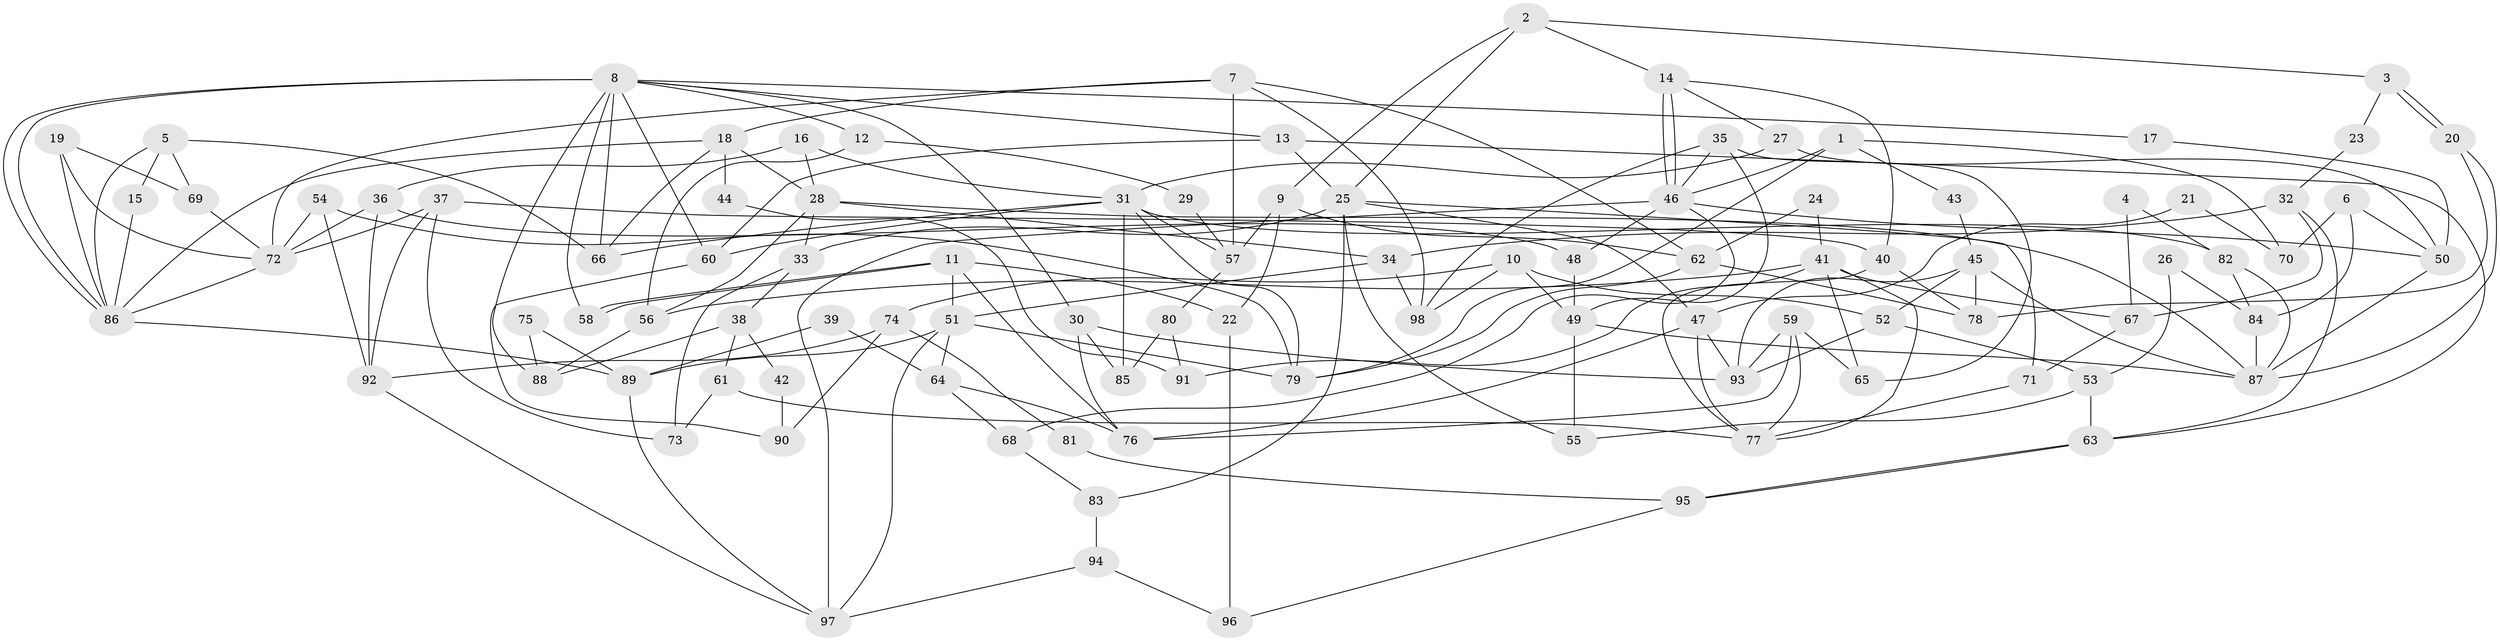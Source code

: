 // Generated by graph-tools (version 1.1) at 2025/02/03/09/25 03:02:09]
// undirected, 98 vertices, 196 edges
graph export_dot {
graph [start="1"]
  node [color=gray90,style=filled];
  1;
  2;
  3;
  4;
  5;
  6;
  7;
  8;
  9;
  10;
  11;
  12;
  13;
  14;
  15;
  16;
  17;
  18;
  19;
  20;
  21;
  22;
  23;
  24;
  25;
  26;
  27;
  28;
  29;
  30;
  31;
  32;
  33;
  34;
  35;
  36;
  37;
  38;
  39;
  40;
  41;
  42;
  43;
  44;
  45;
  46;
  47;
  48;
  49;
  50;
  51;
  52;
  53;
  54;
  55;
  56;
  57;
  58;
  59;
  60;
  61;
  62;
  63;
  64;
  65;
  66;
  67;
  68;
  69;
  70;
  71;
  72;
  73;
  74;
  75;
  76;
  77;
  78;
  79;
  80;
  81;
  82;
  83;
  84;
  85;
  86;
  87;
  88;
  89;
  90;
  91;
  92;
  93;
  94;
  95;
  96;
  97;
  98;
  1 -- 46;
  1 -- 79;
  1 -- 43;
  1 -- 70;
  2 -- 25;
  2 -- 14;
  2 -- 3;
  2 -- 9;
  3 -- 20;
  3 -- 20;
  3 -- 23;
  4 -- 82;
  4 -- 67;
  5 -- 66;
  5 -- 86;
  5 -- 15;
  5 -- 69;
  6 -- 50;
  6 -- 84;
  6 -- 70;
  7 -- 18;
  7 -- 62;
  7 -- 57;
  7 -- 72;
  7 -- 98;
  8 -- 60;
  8 -- 86;
  8 -- 86;
  8 -- 12;
  8 -- 13;
  8 -- 17;
  8 -- 30;
  8 -- 58;
  8 -- 66;
  8 -- 88;
  9 -- 62;
  9 -- 22;
  9 -- 57;
  10 -- 49;
  10 -- 98;
  10 -- 52;
  10 -- 74;
  11 -- 76;
  11 -- 58;
  11 -- 58;
  11 -- 22;
  11 -- 51;
  12 -- 56;
  12 -- 29;
  13 -- 63;
  13 -- 25;
  13 -- 60;
  14 -- 46;
  14 -- 46;
  14 -- 27;
  14 -- 40;
  15 -- 86;
  16 -- 28;
  16 -- 31;
  16 -- 36;
  17 -- 50;
  18 -- 66;
  18 -- 86;
  18 -- 28;
  18 -- 44;
  19 -- 72;
  19 -- 69;
  19 -- 86;
  20 -- 87;
  20 -- 78;
  21 -- 47;
  21 -- 70;
  22 -- 96;
  23 -- 32;
  24 -- 41;
  24 -- 62;
  25 -- 71;
  25 -- 33;
  25 -- 47;
  25 -- 55;
  25 -- 83;
  26 -- 84;
  26 -- 53;
  27 -- 31;
  27 -- 50;
  28 -- 87;
  28 -- 33;
  28 -- 34;
  28 -- 56;
  29 -- 57;
  30 -- 76;
  30 -- 85;
  30 -- 93;
  31 -- 79;
  31 -- 57;
  31 -- 60;
  31 -- 66;
  31 -- 82;
  31 -- 85;
  32 -- 34;
  32 -- 63;
  32 -- 67;
  33 -- 38;
  33 -- 73;
  34 -- 51;
  34 -- 98;
  35 -- 98;
  35 -- 46;
  35 -- 49;
  35 -- 65;
  36 -- 72;
  36 -- 48;
  36 -- 92;
  37 -- 72;
  37 -- 40;
  37 -- 73;
  37 -- 92;
  38 -- 61;
  38 -- 42;
  38 -- 88;
  39 -- 64;
  39 -- 89;
  40 -- 78;
  40 -- 77;
  41 -- 65;
  41 -- 56;
  41 -- 67;
  41 -- 77;
  41 -- 91;
  42 -- 90;
  43 -- 45;
  44 -- 91;
  45 -- 52;
  45 -- 93;
  45 -- 78;
  45 -- 87;
  46 -- 97;
  46 -- 48;
  46 -- 50;
  46 -- 68;
  47 -- 77;
  47 -- 76;
  47 -- 93;
  48 -- 49;
  49 -- 55;
  49 -- 87;
  50 -- 87;
  51 -- 97;
  51 -- 64;
  51 -- 79;
  51 -- 89;
  52 -- 93;
  52 -- 53;
  53 -- 55;
  53 -- 63;
  54 -- 72;
  54 -- 92;
  54 -- 79;
  56 -- 88;
  57 -- 80;
  59 -- 93;
  59 -- 77;
  59 -- 65;
  59 -- 76;
  60 -- 90;
  61 -- 73;
  61 -- 77;
  62 -- 78;
  62 -- 79;
  63 -- 95;
  63 -- 95;
  64 -- 76;
  64 -- 68;
  67 -- 71;
  68 -- 83;
  69 -- 72;
  71 -- 77;
  72 -- 86;
  74 -- 92;
  74 -- 81;
  74 -- 90;
  75 -- 89;
  75 -- 88;
  80 -- 85;
  80 -- 91;
  81 -- 95;
  82 -- 87;
  82 -- 84;
  83 -- 94;
  84 -- 87;
  86 -- 89;
  89 -- 97;
  92 -- 97;
  94 -- 97;
  94 -- 96;
  95 -- 96;
}
